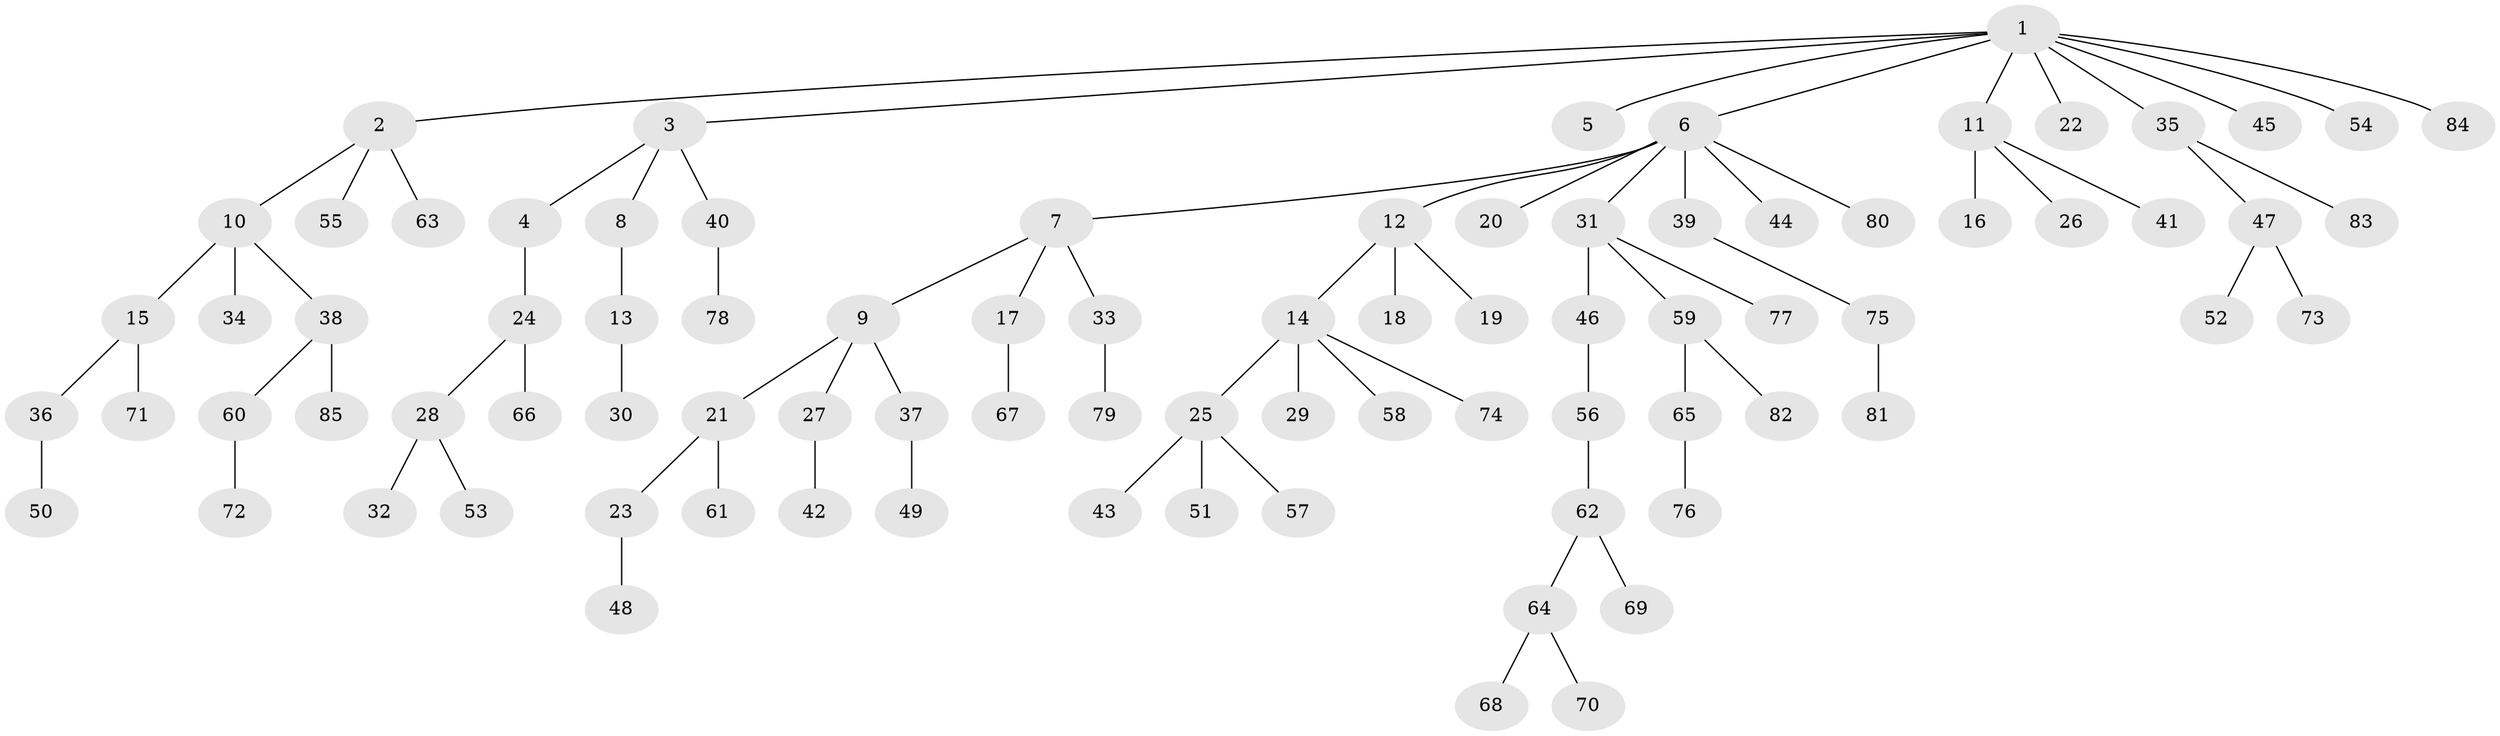 // Generated by graph-tools (version 1.1) at 2025/52/03/09/25 04:52:34]
// undirected, 85 vertices, 84 edges
graph export_dot {
graph [start="1"]
  node [color=gray90,style=filled];
  1;
  2;
  3;
  4;
  5;
  6;
  7;
  8;
  9;
  10;
  11;
  12;
  13;
  14;
  15;
  16;
  17;
  18;
  19;
  20;
  21;
  22;
  23;
  24;
  25;
  26;
  27;
  28;
  29;
  30;
  31;
  32;
  33;
  34;
  35;
  36;
  37;
  38;
  39;
  40;
  41;
  42;
  43;
  44;
  45;
  46;
  47;
  48;
  49;
  50;
  51;
  52;
  53;
  54;
  55;
  56;
  57;
  58;
  59;
  60;
  61;
  62;
  63;
  64;
  65;
  66;
  67;
  68;
  69;
  70;
  71;
  72;
  73;
  74;
  75;
  76;
  77;
  78;
  79;
  80;
  81;
  82;
  83;
  84;
  85;
  1 -- 2;
  1 -- 3;
  1 -- 5;
  1 -- 6;
  1 -- 11;
  1 -- 22;
  1 -- 35;
  1 -- 45;
  1 -- 54;
  1 -- 84;
  2 -- 10;
  2 -- 55;
  2 -- 63;
  3 -- 4;
  3 -- 8;
  3 -- 40;
  4 -- 24;
  6 -- 7;
  6 -- 12;
  6 -- 20;
  6 -- 31;
  6 -- 39;
  6 -- 44;
  6 -- 80;
  7 -- 9;
  7 -- 17;
  7 -- 33;
  8 -- 13;
  9 -- 21;
  9 -- 27;
  9 -- 37;
  10 -- 15;
  10 -- 34;
  10 -- 38;
  11 -- 16;
  11 -- 26;
  11 -- 41;
  12 -- 14;
  12 -- 18;
  12 -- 19;
  13 -- 30;
  14 -- 25;
  14 -- 29;
  14 -- 58;
  14 -- 74;
  15 -- 36;
  15 -- 71;
  17 -- 67;
  21 -- 23;
  21 -- 61;
  23 -- 48;
  24 -- 28;
  24 -- 66;
  25 -- 43;
  25 -- 51;
  25 -- 57;
  27 -- 42;
  28 -- 32;
  28 -- 53;
  31 -- 46;
  31 -- 59;
  31 -- 77;
  33 -- 79;
  35 -- 47;
  35 -- 83;
  36 -- 50;
  37 -- 49;
  38 -- 60;
  38 -- 85;
  39 -- 75;
  40 -- 78;
  46 -- 56;
  47 -- 52;
  47 -- 73;
  56 -- 62;
  59 -- 65;
  59 -- 82;
  60 -- 72;
  62 -- 64;
  62 -- 69;
  64 -- 68;
  64 -- 70;
  65 -- 76;
  75 -- 81;
}
